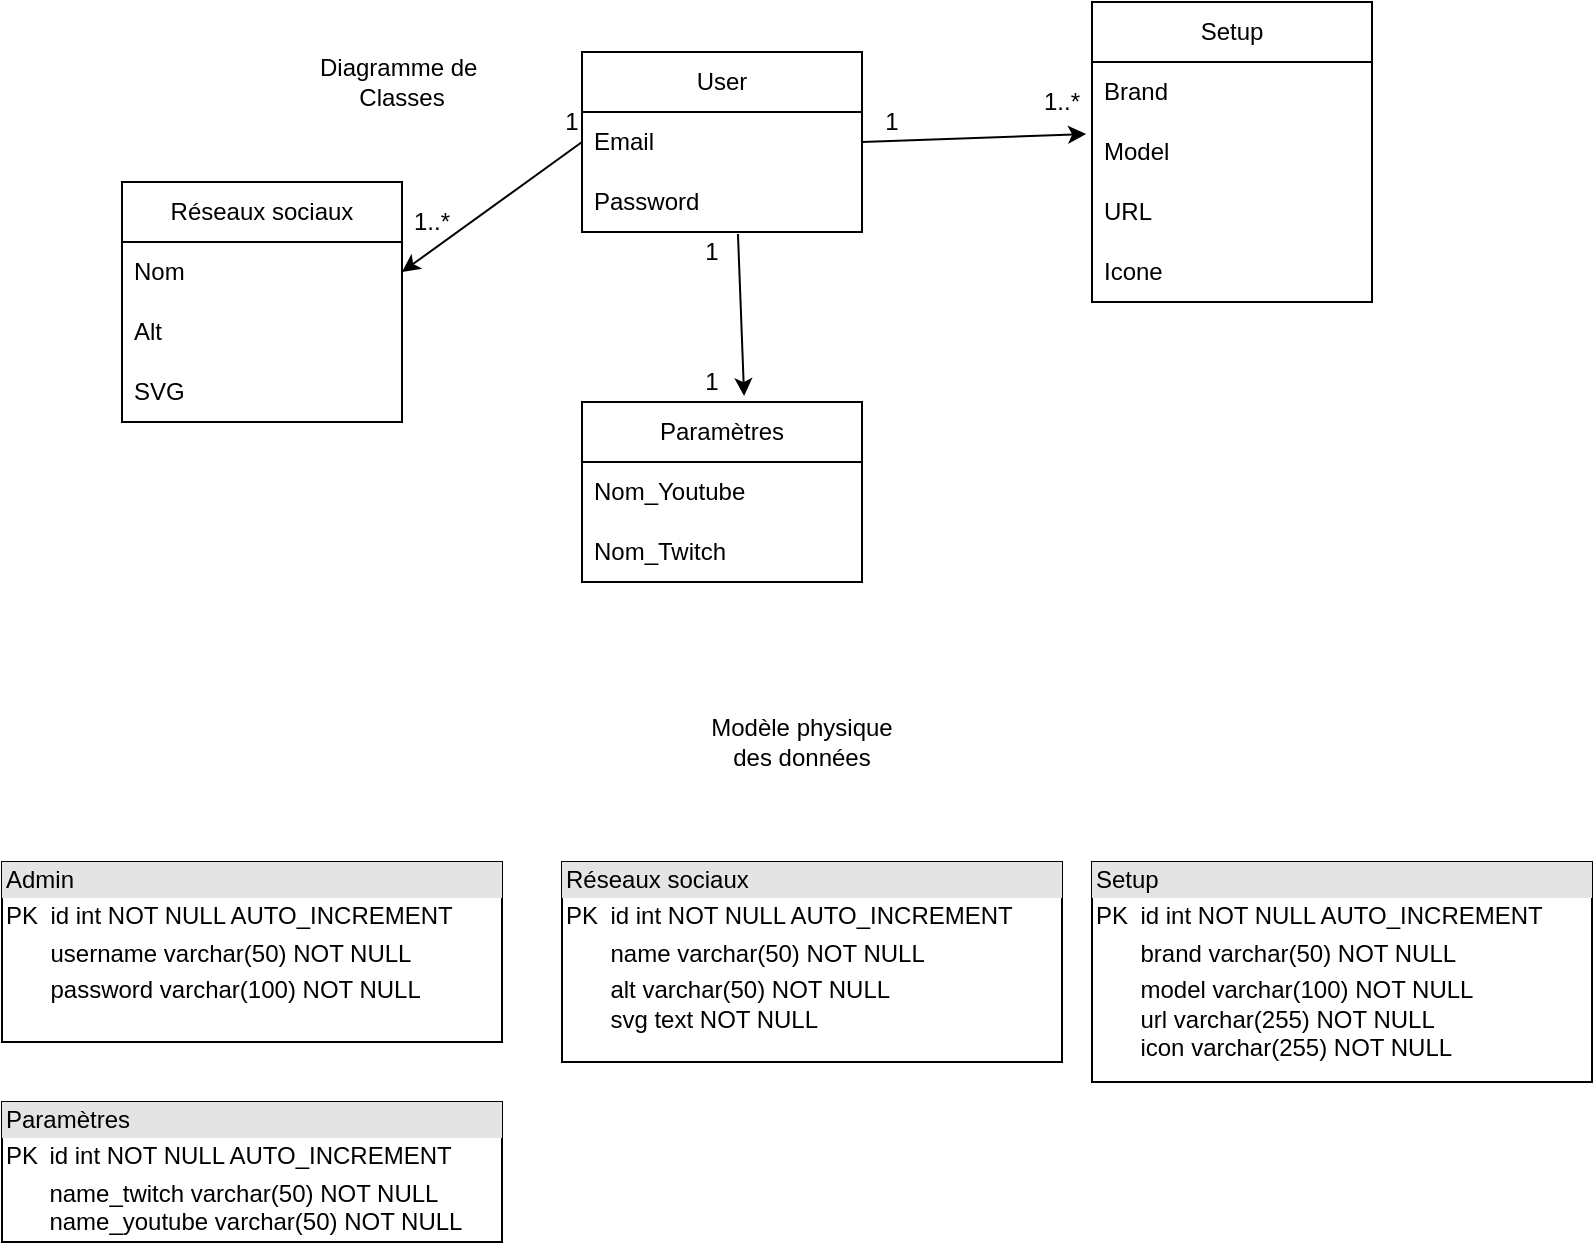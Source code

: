 <mxfile version="21.2.1" type="device">
  <diagram name="Page-1" id="givzGE_alVX35675La9L">
    <mxGraphModel dx="935" dy="697" grid="1" gridSize="10" guides="1" tooltips="1" connect="1" arrows="1" fold="1" page="1" pageScale="1" pageWidth="827" pageHeight="1169" math="0" shadow="0">
      <root>
        <mxCell id="0" />
        <mxCell id="1" parent="0" />
        <mxCell id="BAgsuPGmCNC-1IEbp3Nt-1" value="User" style="swimlane;fontStyle=0;childLayout=stackLayout;horizontal=1;startSize=30;horizontalStack=0;resizeParent=1;resizeParentMax=0;resizeLast=0;collapsible=1;marginBottom=0;whiteSpace=wrap;html=1;" parent="1" vertex="1">
          <mxGeometry x="310" y="55" width="140" height="90" as="geometry" />
        </mxCell>
        <mxCell id="BAgsuPGmCNC-1IEbp3Nt-2" value="Email" style="text;strokeColor=none;fillColor=none;align=left;verticalAlign=middle;spacingLeft=4;spacingRight=4;overflow=hidden;points=[[0,0.5],[1,0.5]];portConstraint=eastwest;rotatable=0;whiteSpace=wrap;html=1;" parent="BAgsuPGmCNC-1IEbp3Nt-1" vertex="1">
          <mxGeometry y="30" width="140" height="30" as="geometry" />
        </mxCell>
        <mxCell id="GBO8tqg9Xy5brc-ZhEC8-30" value="Password" style="text;strokeColor=none;fillColor=none;align=left;verticalAlign=middle;spacingLeft=4;spacingRight=4;overflow=hidden;points=[[0,0.5],[1,0.5]];portConstraint=eastwest;rotatable=0;whiteSpace=wrap;html=1;" parent="BAgsuPGmCNC-1IEbp3Nt-1" vertex="1">
          <mxGeometry y="60" width="140" height="30" as="geometry" />
        </mxCell>
        <mxCell id="BAgsuPGmCNC-1IEbp3Nt-5" value="Setup" style="swimlane;fontStyle=0;childLayout=stackLayout;horizontal=1;startSize=30;horizontalStack=0;resizeParent=1;resizeParentMax=0;resizeLast=0;collapsible=1;marginBottom=0;whiteSpace=wrap;html=1;" parent="1" vertex="1">
          <mxGeometry x="565" y="30" width="140" height="150" as="geometry">
            <mxRectangle x="400" y="50" width="70" height="30" as="alternateBounds" />
          </mxGeometry>
        </mxCell>
        <mxCell id="BAgsuPGmCNC-1IEbp3Nt-6" value="Brand" style="text;strokeColor=none;fillColor=none;align=left;verticalAlign=middle;spacingLeft=4;spacingRight=4;overflow=hidden;points=[[0,0.5],[1,0.5]];portConstraint=eastwest;rotatable=0;whiteSpace=wrap;html=1;" parent="BAgsuPGmCNC-1IEbp3Nt-5" vertex="1">
          <mxGeometry y="30" width="140" height="30" as="geometry" />
        </mxCell>
        <mxCell id="BAgsuPGmCNC-1IEbp3Nt-7" value="Model" style="text;strokeColor=none;fillColor=none;align=left;verticalAlign=middle;spacingLeft=4;spacingRight=4;overflow=hidden;points=[[0,0.5],[1,0.5]];portConstraint=eastwest;rotatable=0;whiteSpace=wrap;html=1;" parent="BAgsuPGmCNC-1IEbp3Nt-5" vertex="1">
          <mxGeometry y="60" width="140" height="30" as="geometry" />
        </mxCell>
        <mxCell id="dGxnxAQbyj9SnMc8eqtj-19" value="URL" style="text;strokeColor=none;fillColor=none;align=left;verticalAlign=middle;spacingLeft=4;spacingRight=4;overflow=hidden;points=[[0,0.5],[1,0.5]];portConstraint=eastwest;rotatable=0;whiteSpace=wrap;html=1;" parent="BAgsuPGmCNC-1IEbp3Nt-5" vertex="1">
          <mxGeometry y="90" width="140" height="30" as="geometry" />
        </mxCell>
        <mxCell id="BAgsuPGmCNC-1IEbp3Nt-8" value="Icone" style="text;strokeColor=none;fillColor=none;align=left;verticalAlign=middle;spacingLeft=4;spacingRight=4;overflow=hidden;points=[[0,0.5],[1,0.5]];portConstraint=eastwest;rotatable=0;whiteSpace=wrap;html=1;" parent="BAgsuPGmCNC-1IEbp3Nt-5" vertex="1">
          <mxGeometry y="120" width="140" height="30" as="geometry" />
        </mxCell>
        <mxCell id="BAgsuPGmCNC-1IEbp3Nt-18" style="rounded=0;orthogonalLoop=1;jettySize=auto;html=1;exitX=1;exitY=0.5;exitDx=0;exitDy=0;entryX=-0.021;entryY=0.2;entryDx=0;entryDy=0;entryPerimeter=0;" parent="1" source="BAgsuPGmCNC-1IEbp3Nt-2" target="BAgsuPGmCNC-1IEbp3Nt-7" edge="1">
          <mxGeometry relative="1" as="geometry" />
        </mxCell>
        <mxCell id="BAgsuPGmCNC-1IEbp3Nt-33" value="1" style="text;html=1;strokeColor=none;fillColor=none;align=center;verticalAlign=middle;whiteSpace=wrap;rounded=0;" parent="1" vertex="1">
          <mxGeometry x="450" y="80" width="30" height="20" as="geometry" />
        </mxCell>
        <mxCell id="BAgsuPGmCNC-1IEbp3Nt-34" value="1..*" style="text;html=1;strokeColor=none;fillColor=none;align=center;verticalAlign=middle;whiteSpace=wrap;rounded=0;" parent="1" vertex="1">
          <mxGeometry x="535" y="70" width="30" height="20" as="geometry" />
        </mxCell>
        <mxCell id="GBO8tqg9Xy5brc-ZhEC8-3" value="&lt;div style=&quot;box-sizing:border-box;width:100%;background:#e4e4e4;padding:2px;&quot;&gt;Admin&lt;/div&gt;&lt;table style=&quot;width:100%;font-size:1em;&quot; cellpadding=&quot;2&quot; cellspacing=&quot;0&quot;&gt;&lt;tbody&gt;&lt;tr&gt;&lt;td&gt;PK&lt;/td&gt;&lt;td&gt;id int NOT NULL AUTO_INCREMENT&lt;/td&gt;&lt;/tr&gt;&lt;tr&gt;&lt;td&gt;&lt;br&gt;&lt;/td&gt;&lt;td&gt;username varchar(50) NOT NULL&lt;/td&gt;&lt;/tr&gt;&lt;tr&gt;&lt;td&gt;&lt;/td&gt;&lt;td&gt;password varchar(100) NOT NULL&lt;/td&gt;&lt;/tr&gt;&lt;/tbody&gt;&lt;/table&gt;" style="verticalAlign=top;align=left;overflow=fill;html=1;whiteSpace=wrap;" parent="1" vertex="1">
          <mxGeometry x="20" y="460" width="250" height="90" as="geometry" />
        </mxCell>
        <mxCell id="GBO8tqg9Xy5brc-ZhEC8-8" value="&lt;div style=&quot;box-sizing:border-box;width:100%;background:#e4e4e4;padding:2px;&quot;&gt;Setup&lt;/div&gt;&lt;table style=&quot;width:100%;font-size:1em;&quot; cellpadding=&quot;2&quot; cellspacing=&quot;0&quot;&gt;&lt;tbody&gt;&lt;tr&gt;&lt;td&gt;PK&lt;/td&gt;&lt;td&gt;id int NOT NULL AUTO_INCREMENT&lt;/td&gt;&lt;/tr&gt;&lt;tr&gt;&lt;td&gt;&lt;br&gt;&lt;/td&gt;&lt;td&gt;brand varchar(50) NOT NULL&lt;/td&gt;&lt;/tr&gt;&lt;tr&gt;&lt;td&gt;&lt;/td&gt;&lt;td&gt;model varchar(100) NOT NULL&lt;br&gt;url varchar(255) NOT NULL&lt;br&gt;icon varchar(255) NOT NULL&lt;/td&gt;&lt;/tr&gt;&lt;/tbody&gt;&lt;/table&gt;" style="verticalAlign=top;align=left;overflow=fill;html=1;whiteSpace=wrap;" parent="1" vertex="1">
          <mxGeometry x="565" y="460" width="250" height="110" as="geometry" />
        </mxCell>
        <mxCell id="GBO8tqg9Xy5brc-ZhEC8-15" value="Diagramme de&amp;nbsp;&lt;br&gt;Classes" style="text;html=1;strokeColor=none;fillColor=none;align=center;verticalAlign=middle;whiteSpace=wrap;rounded=0;" parent="1" vertex="1">
          <mxGeometry x="170" y="40" width="100" height="60" as="geometry" />
        </mxCell>
        <mxCell id="GBO8tqg9Xy5brc-ZhEC8-16" value="Modèle physique des données" style="text;html=1;strokeColor=none;fillColor=none;align=center;verticalAlign=middle;whiteSpace=wrap;rounded=0;" parent="1" vertex="1">
          <mxGeometry x="370" y="370" width="100" height="60" as="geometry" />
        </mxCell>
        <mxCell id="GBO8tqg9Xy5brc-ZhEC8-17" value="Réseaux sociaux" style="swimlane;fontStyle=0;childLayout=stackLayout;horizontal=1;startSize=30;horizontalStack=0;resizeParent=1;resizeParentMax=0;resizeLast=0;collapsible=1;marginBottom=0;whiteSpace=wrap;html=1;" parent="1" vertex="1">
          <mxGeometry x="80" y="120" width="140" height="120" as="geometry" />
        </mxCell>
        <mxCell id="GBO8tqg9Xy5brc-ZhEC8-18" value="Nom" style="text;strokeColor=none;fillColor=none;align=left;verticalAlign=middle;spacingLeft=4;spacingRight=4;overflow=hidden;points=[[0,0.5],[1,0.5]];portConstraint=eastwest;rotatable=0;whiteSpace=wrap;html=1;" parent="GBO8tqg9Xy5brc-ZhEC8-17" vertex="1">
          <mxGeometry y="30" width="140" height="30" as="geometry" />
        </mxCell>
        <mxCell id="GBO8tqg9Xy5brc-ZhEC8-19" value="Alt" style="text;strokeColor=none;fillColor=none;align=left;verticalAlign=middle;spacingLeft=4;spacingRight=4;overflow=hidden;points=[[0,0.5],[1,0.5]];portConstraint=eastwest;rotatable=0;whiteSpace=wrap;html=1;" parent="GBO8tqg9Xy5brc-ZhEC8-17" vertex="1">
          <mxGeometry y="60" width="140" height="30" as="geometry" />
        </mxCell>
        <mxCell id="GBO8tqg9Xy5brc-ZhEC8-22" value="SVG" style="text;strokeColor=none;fillColor=none;align=left;verticalAlign=middle;spacingLeft=4;spacingRight=4;overflow=hidden;points=[[0,0.5],[1,0.5]];portConstraint=eastwest;rotatable=0;whiteSpace=wrap;html=1;" parent="GBO8tqg9Xy5brc-ZhEC8-17" vertex="1">
          <mxGeometry y="90" width="140" height="30" as="geometry" />
        </mxCell>
        <mxCell id="GBO8tqg9Xy5brc-ZhEC8-23" value="" style="endArrow=classic;html=1;rounded=0;exitX=0;exitY=0.5;exitDx=0;exitDy=0;entryX=1;entryY=0.5;entryDx=0;entryDy=0;" parent="1" source="BAgsuPGmCNC-1IEbp3Nt-2" target="GBO8tqg9Xy5brc-ZhEC8-18" edge="1">
          <mxGeometry width="50" height="50" relative="1" as="geometry">
            <mxPoint x="250" y="150" as="sourcePoint" />
            <mxPoint x="300" y="100" as="targetPoint" />
          </mxGeometry>
        </mxCell>
        <mxCell id="GBO8tqg9Xy5brc-ZhEC8-24" value="1" style="text;html=1;strokeColor=none;fillColor=none;align=center;verticalAlign=middle;whiteSpace=wrap;rounded=0;" parent="1" vertex="1">
          <mxGeometry x="290" y="80" width="30" height="20" as="geometry" />
        </mxCell>
        <mxCell id="GBO8tqg9Xy5brc-ZhEC8-25" value="1..*" style="text;html=1;strokeColor=none;fillColor=none;align=center;verticalAlign=middle;whiteSpace=wrap;rounded=0;" parent="1" vertex="1">
          <mxGeometry x="220" y="130" width="30" height="20" as="geometry" />
        </mxCell>
        <mxCell id="GBO8tqg9Xy5brc-ZhEC8-28" value="&lt;div style=&quot;box-sizing:border-box;width:100%;background:#e4e4e4;padding:2px;&quot;&gt;Réseaux sociaux&lt;/div&gt;&lt;table style=&quot;width:100%;font-size:1em;&quot; cellpadding=&quot;2&quot; cellspacing=&quot;0&quot;&gt;&lt;tbody&gt;&lt;tr&gt;&lt;td&gt;PK&lt;/td&gt;&lt;td&gt;id int NOT NULL AUTO_INCREMENT&lt;/td&gt;&lt;/tr&gt;&lt;tr&gt;&lt;td&gt;&lt;br&gt;&lt;/td&gt;&lt;td&gt;name varchar(50) NOT NULL&lt;/td&gt;&lt;/tr&gt;&lt;tr&gt;&lt;td&gt;&lt;/td&gt;&lt;td&gt;alt varchar(50) NOT NULL&lt;br&gt;svg text NOT NULL&lt;/td&gt;&lt;/tr&gt;&lt;/tbody&gt;&lt;/table&gt;" style="verticalAlign=top;align=left;overflow=fill;html=1;whiteSpace=wrap;" parent="1" vertex="1">
          <mxGeometry x="300" y="460" width="250" height="100" as="geometry" />
        </mxCell>
        <mxCell id="2" value="Paramètres" style="swimlane;fontStyle=0;childLayout=stackLayout;horizontal=1;startSize=30;horizontalStack=0;resizeParent=1;resizeParentMax=0;resizeLast=0;collapsible=1;marginBottom=0;whiteSpace=wrap;html=1;" parent="1" vertex="1">
          <mxGeometry x="310" y="230" width="140" height="90" as="geometry" />
        </mxCell>
        <mxCell id="VgBPEkkfUoFnUUneef-x-3" value="Nom_Youtube" style="text;strokeColor=none;fillColor=none;align=left;verticalAlign=middle;spacingLeft=4;spacingRight=4;overflow=hidden;points=[[0,0.5],[1,0.5]];portConstraint=eastwest;rotatable=0;whiteSpace=wrap;html=1;" parent="2" vertex="1">
          <mxGeometry y="30" width="140" height="30" as="geometry" />
        </mxCell>
        <mxCell id="3" value="Nom_Twitch" style="text;strokeColor=none;fillColor=none;align=left;verticalAlign=middle;spacingLeft=4;spacingRight=4;overflow=hidden;points=[[0,0.5],[1,0.5]];portConstraint=eastwest;rotatable=0;whiteSpace=wrap;html=1;" parent="2" vertex="1">
          <mxGeometry y="60" width="140" height="30" as="geometry" />
        </mxCell>
        <mxCell id="dGxnxAQbyj9SnMc8eqtj-12" value="" style="endArrow=classic;html=1;rounded=0;entryX=0.579;entryY=-0.033;entryDx=0;entryDy=0;entryPerimeter=0;exitX=0.557;exitY=1.033;exitDx=0;exitDy=0;exitPerimeter=0;" parent="1" source="GBO8tqg9Xy5brc-ZhEC8-30" target="2" edge="1">
          <mxGeometry width="50" height="50" relative="1" as="geometry">
            <mxPoint x="330" y="146" as="sourcePoint" />
            <mxPoint x="320" y="200" as="targetPoint" />
          </mxGeometry>
        </mxCell>
        <mxCell id="dGxnxAQbyj9SnMc8eqtj-11" value="1" style="text;html=1;strokeColor=none;fillColor=none;align=center;verticalAlign=middle;whiteSpace=wrap;rounded=0;" parent="1" vertex="1">
          <mxGeometry x="360" y="210" width="30" height="20" as="geometry" />
        </mxCell>
        <mxCell id="dGxnxAQbyj9SnMc8eqtj-14" value="1" style="text;html=1;strokeColor=none;fillColor=none;align=center;verticalAlign=middle;whiteSpace=wrap;rounded=0;" parent="1" vertex="1">
          <mxGeometry x="360" y="145" width="30" height="20" as="geometry" />
        </mxCell>
        <mxCell id="dGxnxAQbyj9SnMc8eqtj-16" value="&lt;div style=&quot;box-sizing:border-box;width:100%;background:#e4e4e4;padding:2px;&quot;&gt;Paramètres&lt;/div&gt;&lt;table style=&quot;width:100%;font-size:1em;&quot; cellpadding=&quot;2&quot; cellspacing=&quot;0&quot;&gt;&lt;tbody&gt;&lt;tr&gt;&lt;td&gt;PK&lt;/td&gt;&lt;td&gt;id int NOT NULL AUTO_INCREMENT&lt;/td&gt;&lt;/tr&gt;&lt;tr&gt;&lt;td&gt;&lt;br&gt;&lt;/td&gt;&lt;td&gt;name_twitch varchar(50) NOT NULL&lt;br&gt;name_youtube varchar(50) NOT NULL&lt;br&gt;&lt;/td&gt;&lt;/tr&gt;&lt;tr&gt;&lt;td&gt;&lt;/td&gt;&lt;td&gt;&lt;br&gt;&lt;/td&gt;&lt;/tr&gt;&lt;/tbody&gt;&lt;/table&gt;" style="verticalAlign=top;align=left;overflow=fill;html=1;whiteSpace=wrap;" parent="1" vertex="1">
          <mxGeometry x="20" y="580" width="250" height="70" as="geometry" />
        </mxCell>
      </root>
    </mxGraphModel>
  </diagram>
</mxfile>
